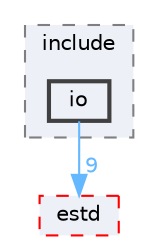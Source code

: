 digraph "io"
{
 // LATEX_PDF_SIZE
  bgcolor="transparent";
  edge [fontname=Helvetica,fontsize=10,labelfontname=Helvetica,labelfontsize=10];
  node [fontname=Helvetica,fontsize=10,shape=box,height=0.2,width=0.4];
  compound=true
  subgraph clusterdir_ba14ce7d95665d1547d0302a8cd8c00b {
    graph [ bgcolor="#edf0f7", pencolor="grey50", label="include", fontname=Helvetica,fontsize=10 style="filled,dashed", URL="dir_ba14ce7d95665d1547d0302a8cd8c00b.html",tooltip=""]
  dir_c72f105be93f41d8c1f4b37eb0854ce0 [label="io", fillcolor="#edf0f7", color="grey25", style="filled,bold", URL="dir_c72f105be93f41d8c1f4b37eb0854ce0.html",tooltip=""];
  }
  dir_705ed472854f071e46e92f9933f4d565 [label="estd", fillcolor="#edf0f7", color="red", style="filled,dashed", URL="dir_705ed472854f071e46e92f9933f4d565.html",tooltip=""];
  dir_c72f105be93f41d8c1f4b37eb0854ce0->dir_705ed472854f071e46e92f9933f4d565 [headlabel="9", labeldistance=1.5 headhref="dir_000128_000075.html" href="dir_000128_000075.html" color="steelblue1" fontcolor="steelblue1"];
}
